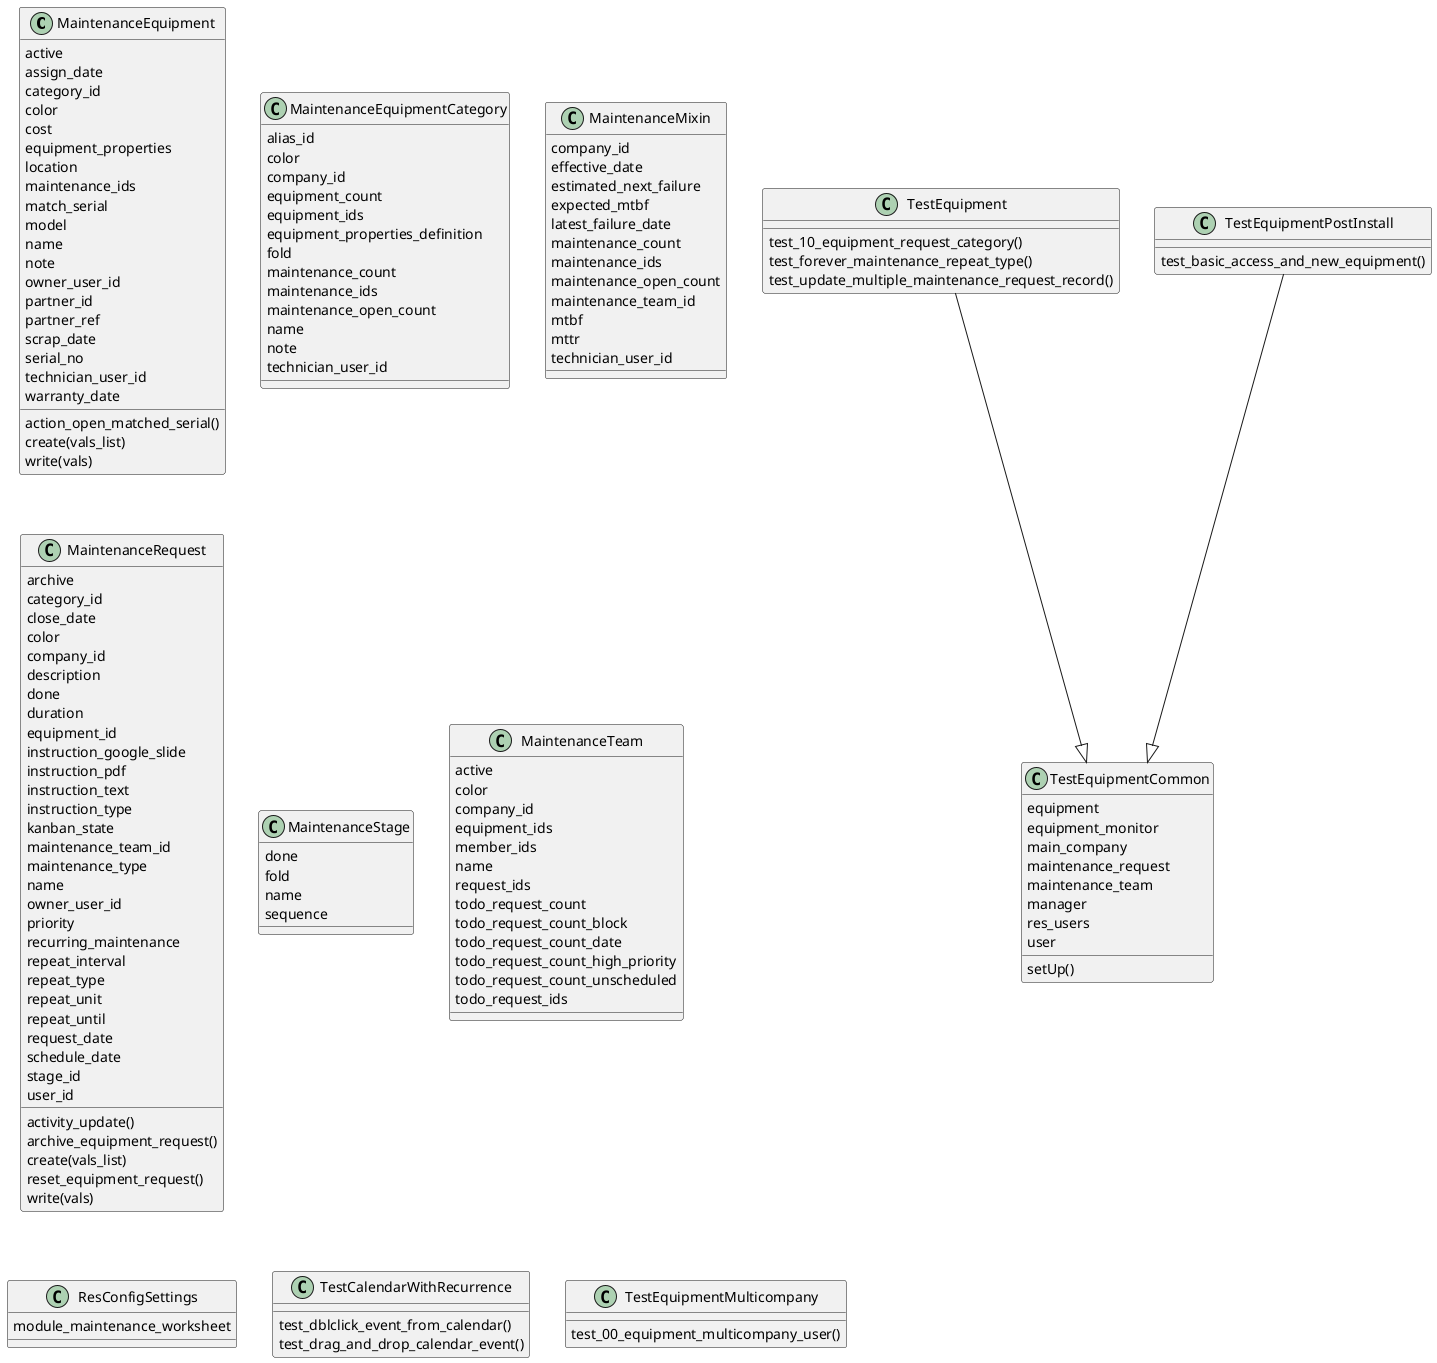 @startuml classes_maintenance
set namespaceSeparator none
class "MaintenanceEquipment" as odoo_src.odoo.addons.maintenance.models.maintenance.MaintenanceEquipment {
  active
  assign_date
  category_id
  color
  cost
  equipment_properties
  location
  maintenance_ids
  match_serial
  model
  name
  note
  owner_user_id
  partner_id
  partner_ref
  scrap_date
  serial_no
  technician_user_id
  warranty_date
  action_open_matched_serial()
  create(vals_list)
  write(vals)
}
class "MaintenanceEquipmentCategory" as odoo_src.odoo.addons.maintenance.models.maintenance.MaintenanceEquipmentCategory {
  alias_id
  color
  company_id
  equipment_count
  equipment_ids
  equipment_properties_definition
  fold
  maintenance_count
  maintenance_ids
  maintenance_open_count
  name
  note
  technician_user_id
}
class "MaintenanceMixin" as odoo_src.odoo.addons.maintenance.models.maintenance.MaintenanceMixin {
  company_id
  effective_date
  estimated_next_failure
  expected_mtbf
  latest_failure_date
  maintenance_count
  maintenance_ids
  maintenance_open_count
  maintenance_team_id
  mtbf
  mttr
  technician_user_id
}
class "MaintenanceRequest" as odoo_src.odoo.addons.maintenance.models.maintenance.MaintenanceRequest {
  archive
  category_id
  close_date
  color
  company_id
  description
  done
  duration
  equipment_id
  instruction_google_slide
  instruction_pdf
  instruction_text
  instruction_type
  kanban_state
  maintenance_team_id
  maintenance_type
  name
  owner_user_id
  priority
  recurring_maintenance
  repeat_interval
  repeat_type
  repeat_unit
  repeat_until
  request_date
  schedule_date
  stage_id
  user_id
  activity_update()
  archive_equipment_request()
  create(vals_list)
  reset_equipment_request()
  write(vals)
}
class "MaintenanceStage" as odoo_src.odoo.addons.maintenance.models.maintenance.MaintenanceStage {
  done
  fold
  name
  sequence
}
class "MaintenanceTeam" as odoo_src.odoo.addons.maintenance.models.maintenance.MaintenanceTeam {
  active
  color
  company_id
  equipment_ids
  member_ids
  name
  request_ids
  todo_request_count
  todo_request_count_block
  todo_request_count_date
  todo_request_count_high_priority
  todo_request_count_unscheduled
  todo_request_ids
}
class "ResConfigSettings" as odoo_src.odoo.addons.maintenance.models.res_config_settings.ResConfigSettings {
  module_maintenance_worksheet
}
class "TestCalendarWithRecurrence" as odoo_src.odoo.addons.maintenance.tests.test_calendar_with_recurrence.TestCalendarWithRecurrence {
  test_dblclick_event_from_calendar()
  test_drag_and_drop_calendar_event()
}
class "TestEquipment" as odoo_src.odoo.addons.maintenance.tests.test_maintenance.TestEquipment {
  test_10_equipment_request_category()
  test_forever_maintenance_repeat_type()
  test_update_multiple_maintenance_request_record()
}
class "TestEquipmentCommon" as odoo_src.odoo.addons.maintenance.tests.test_maintenance.TestEquipmentCommon {
  equipment
  equipment_monitor
  main_company
  maintenance_request
  maintenance_team
  manager
  res_users
  user
  setUp()
}
class "TestEquipmentMulticompany" as odoo_src.odoo.addons.maintenance.tests.test_maintenance_multicompany.TestEquipmentMulticompany {
  test_00_equipment_multicompany_user()
}
class "TestEquipmentPostInstall" as odoo_src.odoo.addons.maintenance.tests.test_maintenance.TestEquipmentPostInstall {
  test_basic_access_and_new_equipment()
}
odoo_src.odoo.addons.maintenance.tests.test_maintenance.TestEquipment --|> odoo_src.odoo.addons.maintenance.tests.test_maintenance.TestEquipmentCommon
odoo_src.odoo.addons.maintenance.tests.test_maintenance.TestEquipmentPostInstall --|> odoo_src.odoo.addons.maintenance.tests.test_maintenance.TestEquipmentCommon
@enduml
